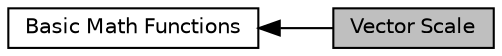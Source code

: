 digraph "Vector Scale"
{
  edge [fontname="Helvetica",fontsize="10",labelfontname="Helvetica",labelfontsize="10"];
  node [fontname="Helvetica",fontsize="10",shape=box];
  rankdir=LR;
  Node2 [label="Basic Math Functions",height=0.2,width=0.4,color="black", fillcolor="white", style="filled",URL="$group__group_math.html",tooltip=" "];
  Node1 [label="Vector Scale",height=0.2,width=0.4,color="black", fillcolor="grey75", style="filled", fontcolor="black",tooltip=" "];
  Node2->Node1 [shape=plaintext, dir="back", style="solid"];
}
